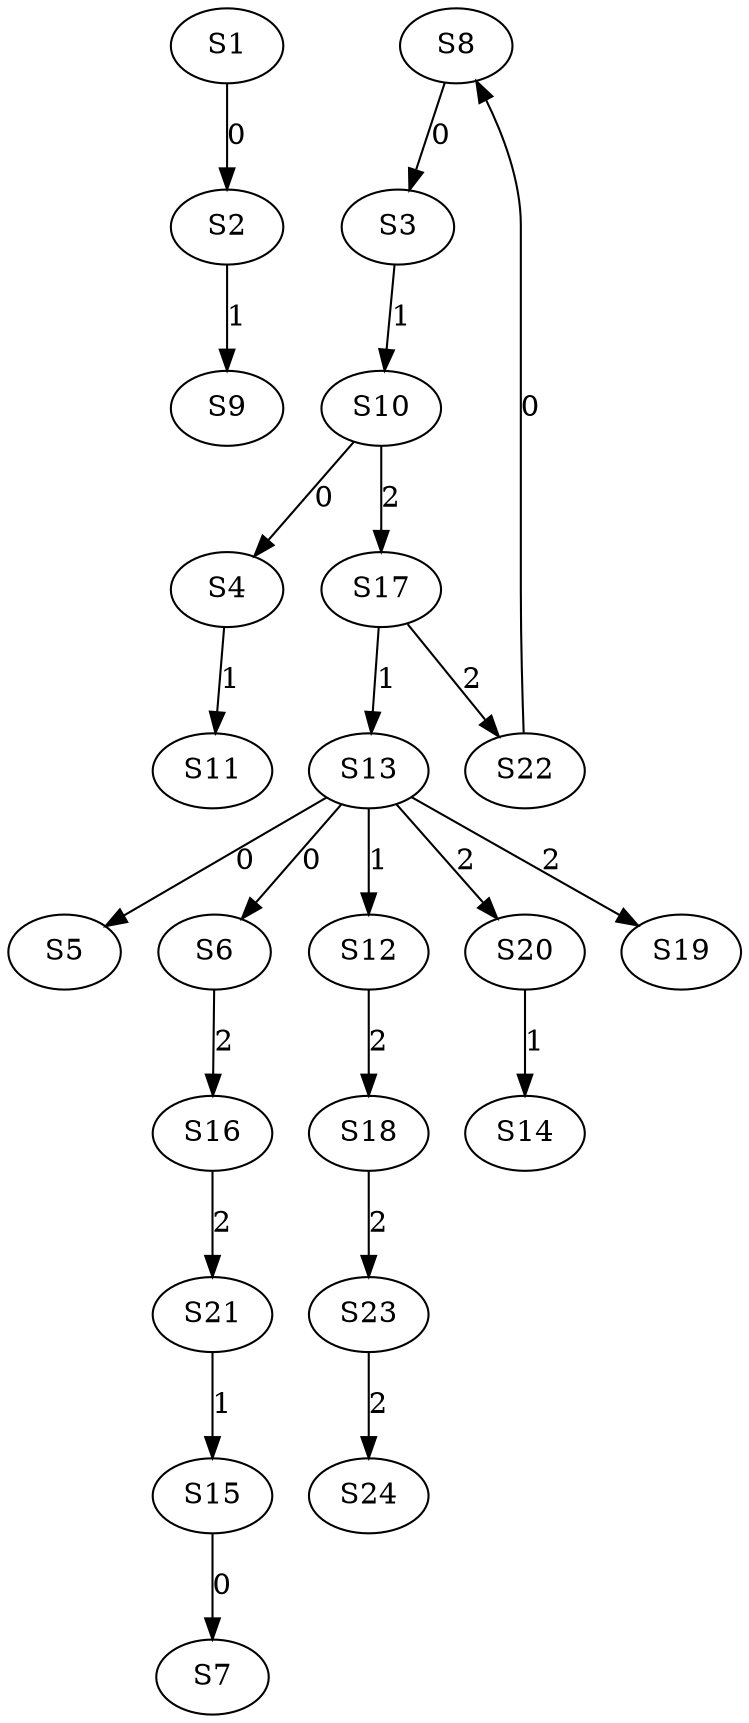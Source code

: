 strict digraph {
	S1 -> S2 [ label = 0 ];
	S8 -> S3 [ label = 0 ];
	S10 -> S4 [ label = 0 ];
	S13 -> S5 [ label = 0 ];
	S13 -> S6 [ label = 0 ];
	S15 -> S7 [ label = 0 ];
	S22 -> S8 [ label = 0 ];
	S2 -> S9 [ label = 1 ];
	S3 -> S10 [ label = 1 ];
	S4 -> S11 [ label = 1 ];
	S13 -> S12 [ label = 1 ];
	S17 -> S13 [ label = 1 ];
	S20 -> S14 [ label = 1 ];
	S21 -> S15 [ label = 1 ];
	S6 -> S16 [ label = 2 ];
	S10 -> S17 [ label = 2 ];
	S12 -> S18 [ label = 2 ];
	S13 -> S19 [ label = 2 ];
	S13 -> S20 [ label = 2 ];
	S16 -> S21 [ label = 2 ];
	S17 -> S22 [ label = 2 ];
	S18 -> S23 [ label = 2 ];
	S23 -> S24 [ label = 2 ];
}